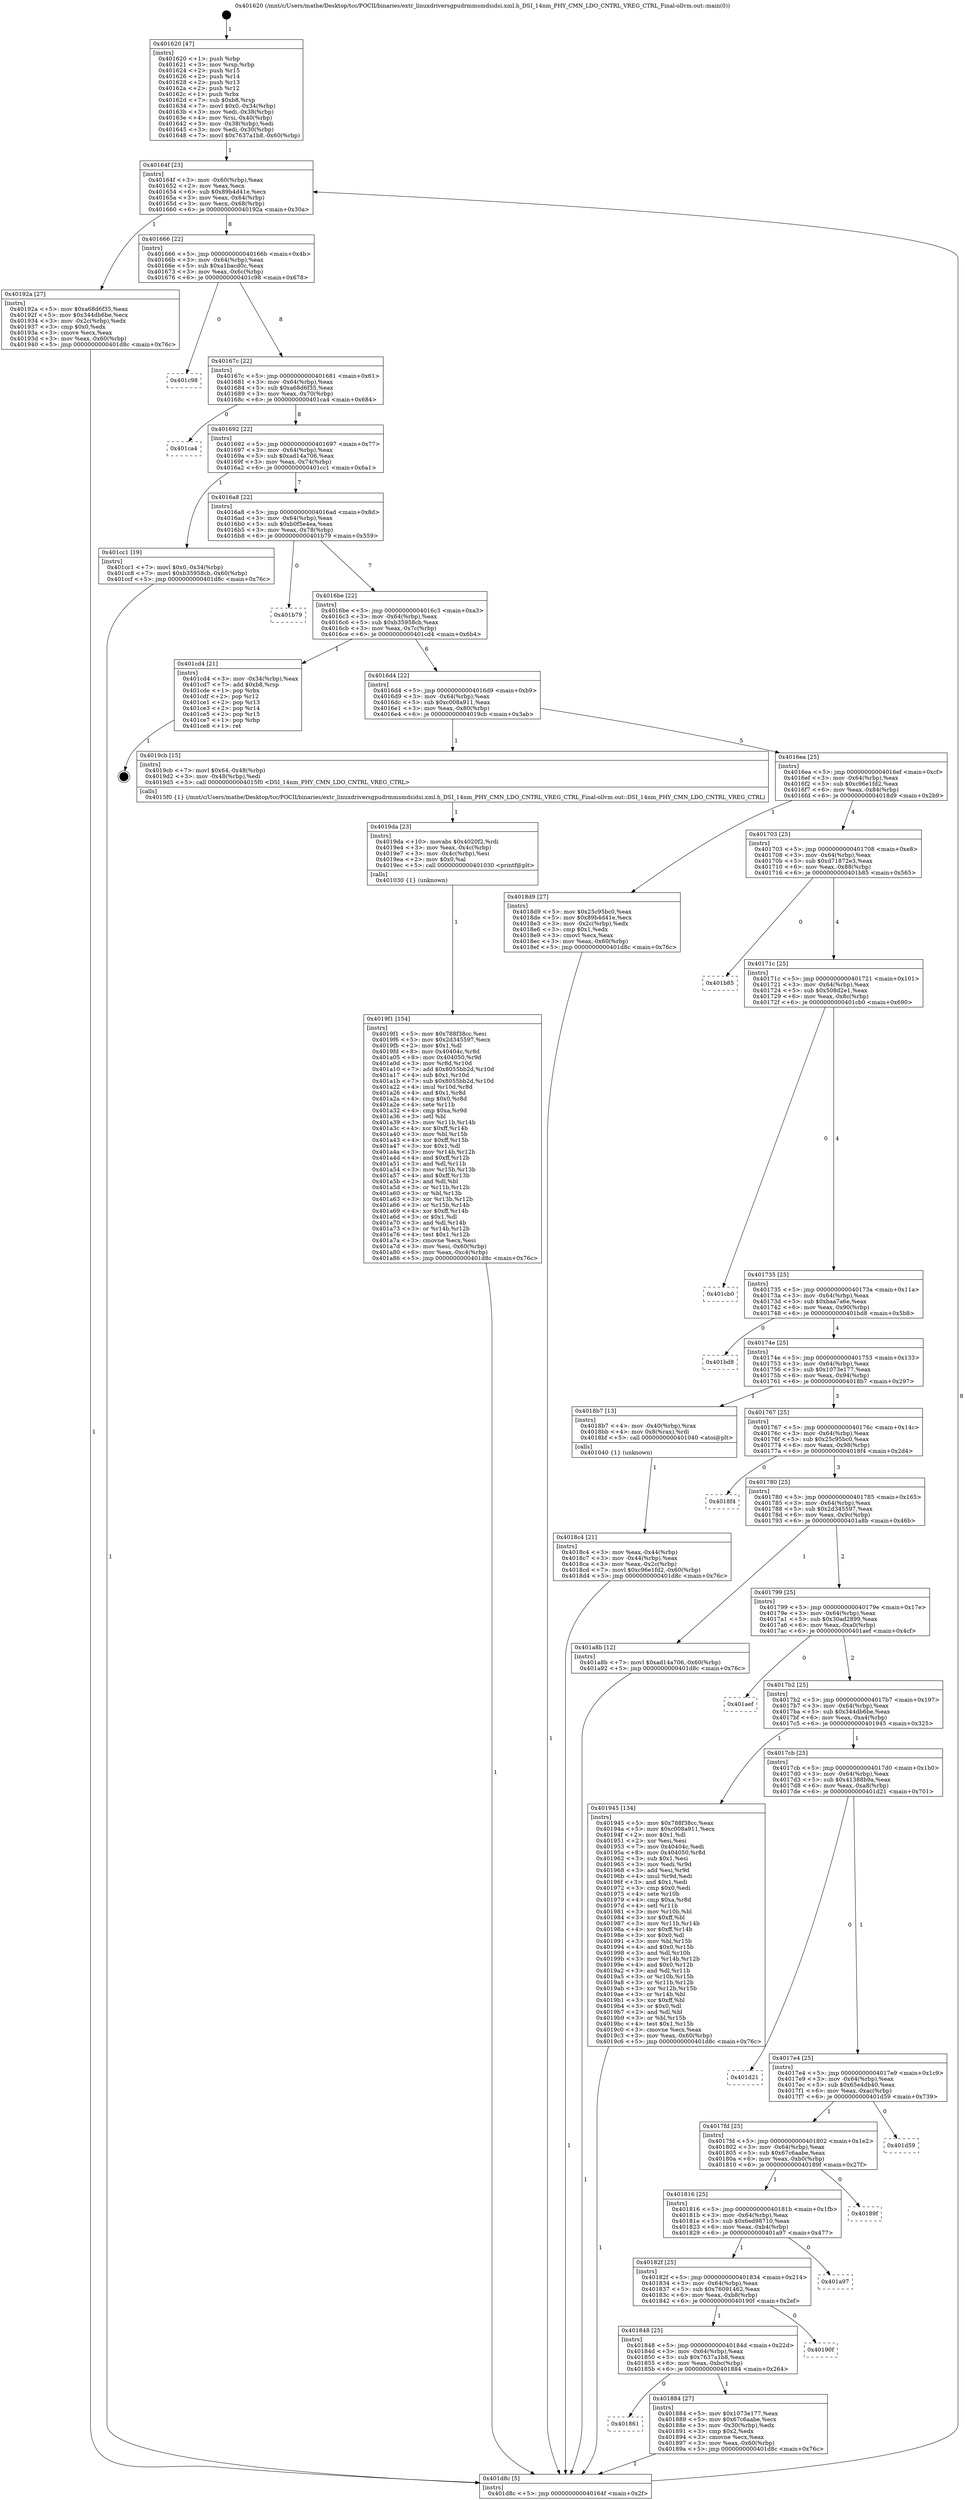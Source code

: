 digraph "0x401620" {
  label = "0x401620 (/mnt/c/Users/mathe/Desktop/tcc/POCII/binaries/extr_linuxdriversgpudrmmsmdsidsi.xml.h_DSI_14nm_PHY_CMN_LDO_CNTRL_VREG_CTRL_Final-ollvm.out::main(0))"
  labelloc = "t"
  node[shape=record]

  Entry [label="",width=0.3,height=0.3,shape=circle,fillcolor=black,style=filled]
  "0x40164f" [label="{
     0x40164f [23]\l
     | [instrs]\l
     &nbsp;&nbsp;0x40164f \<+3\>: mov -0x60(%rbp),%eax\l
     &nbsp;&nbsp;0x401652 \<+2\>: mov %eax,%ecx\l
     &nbsp;&nbsp;0x401654 \<+6\>: sub $0x89b4d41e,%ecx\l
     &nbsp;&nbsp;0x40165a \<+3\>: mov %eax,-0x64(%rbp)\l
     &nbsp;&nbsp;0x40165d \<+3\>: mov %ecx,-0x68(%rbp)\l
     &nbsp;&nbsp;0x401660 \<+6\>: je 000000000040192a \<main+0x30a\>\l
  }"]
  "0x40192a" [label="{
     0x40192a [27]\l
     | [instrs]\l
     &nbsp;&nbsp;0x40192a \<+5\>: mov $0xa68d6f35,%eax\l
     &nbsp;&nbsp;0x40192f \<+5\>: mov $0x344db6be,%ecx\l
     &nbsp;&nbsp;0x401934 \<+3\>: mov -0x2c(%rbp),%edx\l
     &nbsp;&nbsp;0x401937 \<+3\>: cmp $0x0,%edx\l
     &nbsp;&nbsp;0x40193a \<+3\>: cmove %ecx,%eax\l
     &nbsp;&nbsp;0x40193d \<+3\>: mov %eax,-0x60(%rbp)\l
     &nbsp;&nbsp;0x401940 \<+5\>: jmp 0000000000401d8c \<main+0x76c\>\l
  }"]
  "0x401666" [label="{
     0x401666 [22]\l
     | [instrs]\l
     &nbsp;&nbsp;0x401666 \<+5\>: jmp 000000000040166b \<main+0x4b\>\l
     &nbsp;&nbsp;0x40166b \<+3\>: mov -0x64(%rbp),%eax\l
     &nbsp;&nbsp;0x40166e \<+5\>: sub $0xa1bacd0c,%eax\l
     &nbsp;&nbsp;0x401673 \<+3\>: mov %eax,-0x6c(%rbp)\l
     &nbsp;&nbsp;0x401676 \<+6\>: je 0000000000401c98 \<main+0x678\>\l
  }"]
  Exit [label="",width=0.3,height=0.3,shape=circle,fillcolor=black,style=filled,peripheries=2]
  "0x401c98" [label="{
     0x401c98\l
  }", style=dashed]
  "0x40167c" [label="{
     0x40167c [22]\l
     | [instrs]\l
     &nbsp;&nbsp;0x40167c \<+5\>: jmp 0000000000401681 \<main+0x61\>\l
     &nbsp;&nbsp;0x401681 \<+3\>: mov -0x64(%rbp),%eax\l
     &nbsp;&nbsp;0x401684 \<+5\>: sub $0xa68d6f35,%eax\l
     &nbsp;&nbsp;0x401689 \<+3\>: mov %eax,-0x70(%rbp)\l
     &nbsp;&nbsp;0x40168c \<+6\>: je 0000000000401ca4 \<main+0x684\>\l
  }"]
  "0x4019f1" [label="{
     0x4019f1 [154]\l
     | [instrs]\l
     &nbsp;&nbsp;0x4019f1 \<+5\>: mov $0x788f38cc,%esi\l
     &nbsp;&nbsp;0x4019f6 \<+5\>: mov $0x2d345597,%ecx\l
     &nbsp;&nbsp;0x4019fb \<+2\>: mov $0x1,%dl\l
     &nbsp;&nbsp;0x4019fd \<+8\>: mov 0x40404c,%r8d\l
     &nbsp;&nbsp;0x401a05 \<+8\>: mov 0x404050,%r9d\l
     &nbsp;&nbsp;0x401a0d \<+3\>: mov %r8d,%r10d\l
     &nbsp;&nbsp;0x401a10 \<+7\>: add $0x8055bb2d,%r10d\l
     &nbsp;&nbsp;0x401a17 \<+4\>: sub $0x1,%r10d\l
     &nbsp;&nbsp;0x401a1b \<+7\>: sub $0x8055bb2d,%r10d\l
     &nbsp;&nbsp;0x401a22 \<+4\>: imul %r10d,%r8d\l
     &nbsp;&nbsp;0x401a26 \<+4\>: and $0x1,%r8d\l
     &nbsp;&nbsp;0x401a2a \<+4\>: cmp $0x0,%r8d\l
     &nbsp;&nbsp;0x401a2e \<+4\>: sete %r11b\l
     &nbsp;&nbsp;0x401a32 \<+4\>: cmp $0xa,%r9d\l
     &nbsp;&nbsp;0x401a36 \<+3\>: setl %bl\l
     &nbsp;&nbsp;0x401a39 \<+3\>: mov %r11b,%r14b\l
     &nbsp;&nbsp;0x401a3c \<+4\>: xor $0xff,%r14b\l
     &nbsp;&nbsp;0x401a40 \<+3\>: mov %bl,%r15b\l
     &nbsp;&nbsp;0x401a43 \<+4\>: xor $0xff,%r15b\l
     &nbsp;&nbsp;0x401a47 \<+3\>: xor $0x1,%dl\l
     &nbsp;&nbsp;0x401a4a \<+3\>: mov %r14b,%r12b\l
     &nbsp;&nbsp;0x401a4d \<+4\>: and $0xff,%r12b\l
     &nbsp;&nbsp;0x401a51 \<+3\>: and %dl,%r11b\l
     &nbsp;&nbsp;0x401a54 \<+3\>: mov %r15b,%r13b\l
     &nbsp;&nbsp;0x401a57 \<+4\>: and $0xff,%r13b\l
     &nbsp;&nbsp;0x401a5b \<+2\>: and %dl,%bl\l
     &nbsp;&nbsp;0x401a5d \<+3\>: or %r11b,%r12b\l
     &nbsp;&nbsp;0x401a60 \<+3\>: or %bl,%r13b\l
     &nbsp;&nbsp;0x401a63 \<+3\>: xor %r13b,%r12b\l
     &nbsp;&nbsp;0x401a66 \<+3\>: or %r15b,%r14b\l
     &nbsp;&nbsp;0x401a69 \<+4\>: xor $0xff,%r14b\l
     &nbsp;&nbsp;0x401a6d \<+3\>: or $0x1,%dl\l
     &nbsp;&nbsp;0x401a70 \<+3\>: and %dl,%r14b\l
     &nbsp;&nbsp;0x401a73 \<+3\>: or %r14b,%r12b\l
     &nbsp;&nbsp;0x401a76 \<+4\>: test $0x1,%r12b\l
     &nbsp;&nbsp;0x401a7a \<+3\>: cmovne %ecx,%esi\l
     &nbsp;&nbsp;0x401a7d \<+3\>: mov %esi,-0x60(%rbp)\l
     &nbsp;&nbsp;0x401a80 \<+6\>: mov %eax,-0xc4(%rbp)\l
     &nbsp;&nbsp;0x401a86 \<+5\>: jmp 0000000000401d8c \<main+0x76c\>\l
  }"]
  "0x401ca4" [label="{
     0x401ca4\l
  }", style=dashed]
  "0x401692" [label="{
     0x401692 [22]\l
     | [instrs]\l
     &nbsp;&nbsp;0x401692 \<+5\>: jmp 0000000000401697 \<main+0x77\>\l
     &nbsp;&nbsp;0x401697 \<+3\>: mov -0x64(%rbp),%eax\l
     &nbsp;&nbsp;0x40169a \<+5\>: sub $0xad14a706,%eax\l
     &nbsp;&nbsp;0x40169f \<+3\>: mov %eax,-0x74(%rbp)\l
     &nbsp;&nbsp;0x4016a2 \<+6\>: je 0000000000401cc1 \<main+0x6a1\>\l
  }"]
  "0x4019da" [label="{
     0x4019da [23]\l
     | [instrs]\l
     &nbsp;&nbsp;0x4019da \<+10\>: movabs $0x4020f2,%rdi\l
     &nbsp;&nbsp;0x4019e4 \<+3\>: mov %eax,-0x4c(%rbp)\l
     &nbsp;&nbsp;0x4019e7 \<+3\>: mov -0x4c(%rbp),%esi\l
     &nbsp;&nbsp;0x4019ea \<+2\>: mov $0x0,%al\l
     &nbsp;&nbsp;0x4019ec \<+5\>: call 0000000000401030 \<printf@plt\>\l
     | [calls]\l
     &nbsp;&nbsp;0x401030 \{1\} (unknown)\l
  }"]
  "0x401cc1" [label="{
     0x401cc1 [19]\l
     | [instrs]\l
     &nbsp;&nbsp;0x401cc1 \<+7\>: movl $0x0,-0x34(%rbp)\l
     &nbsp;&nbsp;0x401cc8 \<+7\>: movl $0xb35958cb,-0x60(%rbp)\l
     &nbsp;&nbsp;0x401ccf \<+5\>: jmp 0000000000401d8c \<main+0x76c\>\l
  }"]
  "0x4016a8" [label="{
     0x4016a8 [22]\l
     | [instrs]\l
     &nbsp;&nbsp;0x4016a8 \<+5\>: jmp 00000000004016ad \<main+0x8d\>\l
     &nbsp;&nbsp;0x4016ad \<+3\>: mov -0x64(%rbp),%eax\l
     &nbsp;&nbsp;0x4016b0 \<+5\>: sub $0xb0f5e4ea,%eax\l
     &nbsp;&nbsp;0x4016b5 \<+3\>: mov %eax,-0x78(%rbp)\l
     &nbsp;&nbsp;0x4016b8 \<+6\>: je 0000000000401b79 \<main+0x559\>\l
  }"]
  "0x4018c4" [label="{
     0x4018c4 [21]\l
     | [instrs]\l
     &nbsp;&nbsp;0x4018c4 \<+3\>: mov %eax,-0x44(%rbp)\l
     &nbsp;&nbsp;0x4018c7 \<+3\>: mov -0x44(%rbp),%eax\l
     &nbsp;&nbsp;0x4018ca \<+3\>: mov %eax,-0x2c(%rbp)\l
     &nbsp;&nbsp;0x4018cd \<+7\>: movl $0xc96e1fd2,-0x60(%rbp)\l
     &nbsp;&nbsp;0x4018d4 \<+5\>: jmp 0000000000401d8c \<main+0x76c\>\l
  }"]
  "0x401b79" [label="{
     0x401b79\l
  }", style=dashed]
  "0x4016be" [label="{
     0x4016be [22]\l
     | [instrs]\l
     &nbsp;&nbsp;0x4016be \<+5\>: jmp 00000000004016c3 \<main+0xa3\>\l
     &nbsp;&nbsp;0x4016c3 \<+3\>: mov -0x64(%rbp),%eax\l
     &nbsp;&nbsp;0x4016c6 \<+5\>: sub $0xb35958cb,%eax\l
     &nbsp;&nbsp;0x4016cb \<+3\>: mov %eax,-0x7c(%rbp)\l
     &nbsp;&nbsp;0x4016ce \<+6\>: je 0000000000401cd4 \<main+0x6b4\>\l
  }"]
  "0x401620" [label="{
     0x401620 [47]\l
     | [instrs]\l
     &nbsp;&nbsp;0x401620 \<+1\>: push %rbp\l
     &nbsp;&nbsp;0x401621 \<+3\>: mov %rsp,%rbp\l
     &nbsp;&nbsp;0x401624 \<+2\>: push %r15\l
     &nbsp;&nbsp;0x401626 \<+2\>: push %r14\l
     &nbsp;&nbsp;0x401628 \<+2\>: push %r13\l
     &nbsp;&nbsp;0x40162a \<+2\>: push %r12\l
     &nbsp;&nbsp;0x40162c \<+1\>: push %rbx\l
     &nbsp;&nbsp;0x40162d \<+7\>: sub $0xb8,%rsp\l
     &nbsp;&nbsp;0x401634 \<+7\>: movl $0x0,-0x34(%rbp)\l
     &nbsp;&nbsp;0x40163b \<+3\>: mov %edi,-0x38(%rbp)\l
     &nbsp;&nbsp;0x40163e \<+4\>: mov %rsi,-0x40(%rbp)\l
     &nbsp;&nbsp;0x401642 \<+3\>: mov -0x38(%rbp),%edi\l
     &nbsp;&nbsp;0x401645 \<+3\>: mov %edi,-0x30(%rbp)\l
     &nbsp;&nbsp;0x401648 \<+7\>: movl $0x7637a1b8,-0x60(%rbp)\l
  }"]
  "0x401cd4" [label="{
     0x401cd4 [21]\l
     | [instrs]\l
     &nbsp;&nbsp;0x401cd4 \<+3\>: mov -0x34(%rbp),%eax\l
     &nbsp;&nbsp;0x401cd7 \<+7\>: add $0xb8,%rsp\l
     &nbsp;&nbsp;0x401cde \<+1\>: pop %rbx\l
     &nbsp;&nbsp;0x401cdf \<+2\>: pop %r12\l
     &nbsp;&nbsp;0x401ce1 \<+2\>: pop %r13\l
     &nbsp;&nbsp;0x401ce3 \<+2\>: pop %r14\l
     &nbsp;&nbsp;0x401ce5 \<+2\>: pop %r15\l
     &nbsp;&nbsp;0x401ce7 \<+1\>: pop %rbp\l
     &nbsp;&nbsp;0x401ce8 \<+1\>: ret\l
  }"]
  "0x4016d4" [label="{
     0x4016d4 [22]\l
     | [instrs]\l
     &nbsp;&nbsp;0x4016d4 \<+5\>: jmp 00000000004016d9 \<main+0xb9\>\l
     &nbsp;&nbsp;0x4016d9 \<+3\>: mov -0x64(%rbp),%eax\l
     &nbsp;&nbsp;0x4016dc \<+5\>: sub $0xc008a911,%eax\l
     &nbsp;&nbsp;0x4016e1 \<+3\>: mov %eax,-0x80(%rbp)\l
     &nbsp;&nbsp;0x4016e4 \<+6\>: je 00000000004019cb \<main+0x3ab\>\l
  }"]
  "0x401d8c" [label="{
     0x401d8c [5]\l
     | [instrs]\l
     &nbsp;&nbsp;0x401d8c \<+5\>: jmp 000000000040164f \<main+0x2f\>\l
  }"]
  "0x4019cb" [label="{
     0x4019cb [15]\l
     | [instrs]\l
     &nbsp;&nbsp;0x4019cb \<+7\>: movl $0x64,-0x48(%rbp)\l
     &nbsp;&nbsp;0x4019d2 \<+3\>: mov -0x48(%rbp),%edi\l
     &nbsp;&nbsp;0x4019d5 \<+5\>: call 00000000004015f0 \<DSI_14nm_PHY_CMN_LDO_CNTRL_VREG_CTRL\>\l
     | [calls]\l
     &nbsp;&nbsp;0x4015f0 \{1\} (/mnt/c/Users/mathe/Desktop/tcc/POCII/binaries/extr_linuxdriversgpudrmmsmdsidsi.xml.h_DSI_14nm_PHY_CMN_LDO_CNTRL_VREG_CTRL_Final-ollvm.out::DSI_14nm_PHY_CMN_LDO_CNTRL_VREG_CTRL)\l
  }"]
  "0x4016ea" [label="{
     0x4016ea [25]\l
     | [instrs]\l
     &nbsp;&nbsp;0x4016ea \<+5\>: jmp 00000000004016ef \<main+0xcf\>\l
     &nbsp;&nbsp;0x4016ef \<+3\>: mov -0x64(%rbp),%eax\l
     &nbsp;&nbsp;0x4016f2 \<+5\>: sub $0xc96e1fd2,%eax\l
     &nbsp;&nbsp;0x4016f7 \<+6\>: mov %eax,-0x84(%rbp)\l
     &nbsp;&nbsp;0x4016fd \<+6\>: je 00000000004018d9 \<main+0x2b9\>\l
  }"]
  "0x401861" [label="{
     0x401861\l
  }", style=dashed]
  "0x4018d9" [label="{
     0x4018d9 [27]\l
     | [instrs]\l
     &nbsp;&nbsp;0x4018d9 \<+5\>: mov $0x25c95bc0,%eax\l
     &nbsp;&nbsp;0x4018de \<+5\>: mov $0x89b4d41e,%ecx\l
     &nbsp;&nbsp;0x4018e3 \<+3\>: mov -0x2c(%rbp),%edx\l
     &nbsp;&nbsp;0x4018e6 \<+3\>: cmp $0x1,%edx\l
     &nbsp;&nbsp;0x4018e9 \<+3\>: cmovl %ecx,%eax\l
     &nbsp;&nbsp;0x4018ec \<+3\>: mov %eax,-0x60(%rbp)\l
     &nbsp;&nbsp;0x4018ef \<+5\>: jmp 0000000000401d8c \<main+0x76c\>\l
  }"]
  "0x401703" [label="{
     0x401703 [25]\l
     | [instrs]\l
     &nbsp;&nbsp;0x401703 \<+5\>: jmp 0000000000401708 \<main+0xe8\>\l
     &nbsp;&nbsp;0x401708 \<+3\>: mov -0x64(%rbp),%eax\l
     &nbsp;&nbsp;0x40170b \<+5\>: sub $0xd71872e3,%eax\l
     &nbsp;&nbsp;0x401710 \<+6\>: mov %eax,-0x88(%rbp)\l
     &nbsp;&nbsp;0x401716 \<+6\>: je 0000000000401b85 \<main+0x565\>\l
  }"]
  "0x401884" [label="{
     0x401884 [27]\l
     | [instrs]\l
     &nbsp;&nbsp;0x401884 \<+5\>: mov $0x1073e177,%eax\l
     &nbsp;&nbsp;0x401889 \<+5\>: mov $0x67c6aabe,%ecx\l
     &nbsp;&nbsp;0x40188e \<+3\>: mov -0x30(%rbp),%edx\l
     &nbsp;&nbsp;0x401891 \<+3\>: cmp $0x2,%edx\l
     &nbsp;&nbsp;0x401894 \<+3\>: cmovne %ecx,%eax\l
     &nbsp;&nbsp;0x401897 \<+3\>: mov %eax,-0x60(%rbp)\l
     &nbsp;&nbsp;0x40189a \<+5\>: jmp 0000000000401d8c \<main+0x76c\>\l
  }"]
  "0x401b85" [label="{
     0x401b85\l
  }", style=dashed]
  "0x40171c" [label="{
     0x40171c [25]\l
     | [instrs]\l
     &nbsp;&nbsp;0x40171c \<+5\>: jmp 0000000000401721 \<main+0x101\>\l
     &nbsp;&nbsp;0x401721 \<+3\>: mov -0x64(%rbp),%eax\l
     &nbsp;&nbsp;0x401724 \<+5\>: sub $0x508d2e1,%eax\l
     &nbsp;&nbsp;0x401729 \<+6\>: mov %eax,-0x8c(%rbp)\l
     &nbsp;&nbsp;0x40172f \<+6\>: je 0000000000401cb0 \<main+0x690\>\l
  }"]
  "0x401848" [label="{
     0x401848 [25]\l
     | [instrs]\l
     &nbsp;&nbsp;0x401848 \<+5\>: jmp 000000000040184d \<main+0x22d\>\l
     &nbsp;&nbsp;0x40184d \<+3\>: mov -0x64(%rbp),%eax\l
     &nbsp;&nbsp;0x401850 \<+5\>: sub $0x7637a1b8,%eax\l
     &nbsp;&nbsp;0x401855 \<+6\>: mov %eax,-0xbc(%rbp)\l
     &nbsp;&nbsp;0x40185b \<+6\>: je 0000000000401884 \<main+0x264\>\l
  }"]
  "0x401cb0" [label="{
     0x401cb0\l
  }", style=dashed]
  "0x401735" [label="{
     0x401735 [25]\l
     | [instrs]\l
     &nbsp;&nbsp;0x401735 \<+5\>: jmp 000000000040173a \<main+0x11a\>\l
     &nbsp;&nbsp;0x40173a \<+3\>: mov -0x64(%rbp),%eax\l
     &nbsp;&nbsp;0x40173d \<+5\>: sub $0xbaa7a6e,%eax\l
     &nbsp;&nbsp;0x401742 \<+6\>: mov %eax,-0x90(%rbp)\l
     &nbsp;&nbsp;0x401748 \<+6\>: je 0000000000401bd8 \<main+0x5b8\>\l
  }"]
  "0x40190f" [label="{
     0x40190f\l
  }", style=dashed]
  "0x401bd8" [label="{
     0x401bd8\l
  }", style=dashed]
  "0x40174e" [label="{
     0x40174e [25]\l
     | [instrs]\l
     &nbsp;&nbsp;0x40174e \<+5\>: jmp 0000000000401753 \<main+0x133\>\l
     &nbsp;&nbsp;0x401753 \<+3\>: mov -0x64(%rbp),%eax\l
     &nbsp;&nbsp;0x401756 \<+5\>: sub $0x1073e177,%eax\l
     &nbsp;&nbsp;0x40175b \<+6\>: mov %eax,-0x94(%rbp)\l
     &nbsp;&nbsp;0x401761 \<+6\>: je 00000000004018b7 \<main+0x297\>\l
  }"]
  "0x40182f" [label="{
     0x40182f [25]\l
     | [instrs]\l
     &nbsp;&nbsp;0x40182f \<+5\>: jmp 0000000000401834 \<main+0x214\>\l
     &nbsp;&nbsp;0x401834 \<+3\>: mov -0x64(%rbp),%eax\l
     &nbsp;&nbsp;0x401837 \<+5\>: sub $0x76091462,%eax\l
     &nbsp;&nbsp;0x40183c \<+6\>: mov %eax,-0xb8(%rbp)\l
     &nbsp;&nbsp;0x401842 \<+6\>: je 000000000040190f \<main+0x2ef\>\l
  }"]
  "0x4018b7" [label="{
     0x4018b7 [13]\l
     | [instrs]\l
     &nbsp;&nbsp;0x4018b7 \<+4\>: mov -0x40(%rbp),%rax\l
     &nbsp;&nbsp;0x4018bb \<+4\>: mov 0x8(%rax),%rdi\l
     &nbsp;&nbsp;0x4018bf \<+5\>: call 0000000000401040 \<atoi@plt\>\l
     | [calls]\l
     &nbsp;&nbsp;0x401040 \{1\} (unknown)\l
  }"]
  "0x401767" [label="{
     0x401767 [25]\l
     | [instrs]\l
     &nbsp;&nbsp;0x401767 \<+5\>: jmp 000000000040176c \<main+0x14c\>\l
     &nbsp;&nbsp;0x40176c \<+3\>: mov -0x64(%rbp),%eax\l
     &nbsp;&nbsp;0x40176f \<+5\>: sub $0x25c95bc0,%eax\l
     &nbsp;&nbsp;0x401774 \<+6\>: mov %eax,-0x98(%rbp)\l
     &nbsp;&nbsp;0x40177a \<+6\>: je 00000000004018f4 \<main+0x2d4\>\l
  }"]
  "0x401a97" [label="{
     0x401a97\l
  }", style=dashed]
  "0x4018f4" [label="{
     0x4018f4\l
  }", style=dashed]
  "0x401780" [label="{
     0x401780 [25]\l
     | [instrs]\l
     &nbsp;&nbsp;0x401780 \<+5\>: jmp 0000000000401785 \<main+0x165\>\l
     &nbsp;&nbsp;0x401785 \<+3\>: mov -0x64(%rbp),%eax\l
     &nbsp;&nbsp;0x401788 \<+5\>: sub $0x2d345597,%eax\l
     &nbsp;&nbsp;0x40178d \<+6\>: mov %eax,-0x9c(%rbp)\l
     &nbsp;&nbsp;0x401793 \<+6\>: je 0000000000401a8b \<main+0x46b\>\l
  }"]
  "0x401816" [label="{
     0x401816 [25]\l
     | [instrs]\l
     &nbsp;&nbsp;0x401816 \<+5\>: jmp 000000000040181b \<main+0x1fb\>\l
     &nbsp;&nbsp;0x40181b \<+3\>: mov -0x64(%rbp),%eax\l
     &nbsp;&nbsp;0x40181e \<+5\>: sub $0x6ed98710,%eax\l
     &nbsp;&nbsp;0x401823 \<+6\>: mov %eax,-0xb4(%rbp)\l
     &nbsp;&nbsp;0x401829 \<+6\>: je 0000000000401a97 \<main+0x477\>\l
  }"]
  "0x401a8b" [label="{
     0x401a8b [12]\l
     | [instrs]\l
     &nbsp;&nbsp;0x401a8b \<+7\>: movl $0xad14a706,-0x60(%rbp)\l
     &nbsp;&nbsp;0x401a92 \<+5\>: jmp 0000000000401d8c \<main+0x76c\>\l
  }"]
  "0x401799" [label="{
     0x401799 [25]\l
     | [instrs]\l
     &nbsp;&nbsp;0x401799 \<+5\>: jmp 000000000040179e \<main+0x17e\>\l
     &nbsp;&nbsp;0x40179e \<+3\>: mov -0x64(%rbp),%eax\l
     &nbsp;&nbsp;0x4017a1 \<+5\>: sub $0x30ad2899,%eax\l
     &nbsp;&nbsp;0x4017a6 \<+6\>: mov %eax,-0xa0(%rbp)\l
     &nbsp;&nbsp;0x4017ac \<+6\>: je 0000000000401aef \<main+0x4cf\>\l
  }"]
  "0x40189f" [label="{
     0x40189f\l
  }", style=dashed]
  "0x401aef" [label="{
     0x401aef\l
  }", style=dashed]
  "0x4017b2" [label="{
     0x4017b2 [25]\l
     | [instrs]\l
     &nbsp;&nbsp;0x4017b2 \<+5\>: jmp 00000000004017b7 \<main+0x197\>\l
     &nbsp;&nbsp;0x4017b7 \<+3\>: mov -0x64(%rbp),%eax\l
     &nbsp;&nbsp;0x4017ba \<+5\>: sub $0x344db6be,%eax\l
     &nbsp;&nbsp;0x4017bf \<+6\>: mov %eax,-0xa4(%rbp)\l
     &nbsp;&nbsp;0x4017c5 \<+6\>: je 0000000000401945 \<main+0x325\>\l
  }"]
  "0x4017fd" [label="{
     0x4017fd [25]\l
     | [instrs]\l
     &nbsp;&nbsp;0x4017fd \<+5\>: jmp 0000000000401802 \<main+0x1e2\>\l
     &nbsp;&nbsp;0x401802 \<+3\>: mov -0x64(%rbp),%eax\l
     &nbsp;&nbsp;0x401805 \<+5\>: sub $0x67c6aabe,%eax\l
     &nbsp;&nbsp;0x40180a \<+6\>: mov %eax,-0xb0(%rbp)\l
     &nbsp;&nbsp;0x401810 \<+6\>: je 000000000040189f \<main+0x27f\>\l
  }"]
  "0x401945" [label="{
     0x401945 [134]\l
     | [instrs]\l
     &nbsp;&nbsp;0x401945 \<+5\>: mov $0x788f38cc,%eax\l
     &nbsp;&nbsp;0x40194a \<+5\>: mov $0xc008a911,%ecx\l
     &nbsp;&nbsp;0x40194f \<+2\>: mov $0x1,%dl\l
     &nbsp;&nbsp;0x401951 \<+2\>: xor %esi,%esi\l
     &nbsp;&nbsp;0x401953 \<+7\>: mov 0x40404c,%edi\l
     &nbsp;&nbsp;0x40195a \<+8\>: mov 0x404050,%r8d\l
     &nbsp;&nbsp;0x401962 \<+3\>: sub $0x1,%esi\l
     &nbsp;&nbsp;0x401965 \<+3\>: mov %edi,%r9d\l
     &nbsp;&nbsp;0x401968 \<+3\>: add %esi,%r9d\l
     &nbsp;&nbsp;0x40196b \<+4\>: imul %r9d,%edi\l
     &nbsp;&nbsp;0x40196f \<+3\>: and $0x1,%edi\l
     &nbsp;&nbsp;0x401972 \<+3\>: cmp $0x0,%edi\l
     &nbsp;&nbsp;0x401975 \<+4\>: sete %r10b\l
     &nbsp;&nbsp;0x401979 \<+4\>: cmp $0xa,%r8d\l
     &nbsp;&nbsp;0x40197d \<+4\>: setl %r11b\l
     &nbsp;&nbsp;0x401981 \<+3\>: mov %r10b,%bl\l
     &nbsp;&nbsp;0x401984 \<+3\>: xor $0xff,%bl\l
     &nbsp;&nbsp;0x401987 \<+3\>: mov %r11b,%r14b\l
     &nbsp;&nbsp;0x40198a \<+4\>: xor $0xff,%r14b\l
     &nbsp;&nbsp;0x40198e \<+3\>: xor $0x0,%dl\l
     &nbsp;&nbsp;0x401991 \<+3\>: mov %bl,%r15b\l
     &nbsp;&nbsp;0x401994 \<+4\>: and $0x0,%r15b\l
     &nbsp;&nbsp;0x401998 \<+3\>: and %dl,%r10b\l
     &nbsp;&nbsp;0x40199b \<+3\>: mov %r14b,%r12b\l
     &nbsp;&nbsp;0x40199e \<+4\>: and $0x0,%r12b\l
     &nbsp;&nbsp;0x4019a2 \<+3\>: and %dl,%r11b\l
     &nbsp;&nbsp;0x4019a5 \<+3\>: or %r10b,%r15b\l
     &nbsp;&nbsp;0x4019a8 \<+3\>: or %r11b,%r12b\l
     &nbsp;&nbsp;0x4019ab \<+3\>: xor %r12b,%r15b\l
     &nbsp;&nbsp;0x4019ae \<+3\>: or %r14b,%bl\l
     &nbsp;&nbsp;0x4019b1 \<+3\>: xor $0xff,%bl\l
     &nbsp;&nbsp;0x4019b4 \<+3\>: or $0x0,%dl\l
     &nbsp;&nbsp;0x4019b7 \<+2\>: and %dl,%bl\l
     &nbsp;&nbsp;0x4019b9 \<+3\>: or %bl,%r15b\l
     &nbsp;&nbsp;0x4019bc \<+4\>: test $0x1,%r15b\l
     &nbsp;&nbsp;0x4019c0 \<+3\>: cmovne %ecx,%eax\l
     &nbsp;&nbsp;0x4019c3 \<+3\>: mov %eax,-0x60(%rbp)\l
     &nbsp;&nbsp;0x4019c6 \<+5\>: jmp 0000000000401d8c \<main+0x76c\>\l
  }"]
  "0x4017cb" [label="{
     0x4017cb [25]\l
     | [instrs]\l
     &nbsp;&nbsp;0x4017cb \<+5\>: jmp 00000000004017d0 \<main+0x1b0\>\l
     &nbsp;&nbsp;0x4017d0 \<+3\>: mov -0x64(%rbp),%eax\l
     &nbsp;&nbsp;0x4017d3 \<+5\>: sub $0x41388b9a,%eax\l
     &nbsp;&nbsp;0x4017d8 \<+6\>: mov %eax,-0xa8(%rbp)\l
     &nbsp;&nbsp;0x4017de \<+6\>: je 0000000000401d21 \<main+0x701\>\l
  }"]
  "0x401d59" [label="{
     0x401d59\l
  }", style=dashed]
  "0x401d21" [label="{
     0x401d21\l
  }", style=dashed]
  "0x4017e4" [label="{
     0x4017e4 [25]\l
     | [instrs]\l
     &nbsp;&nbsp;0x4017e4 \<+5\>: jmp 00000000004017e9 \<main+0x1c9\>\l
     &nbsp;&nbsp;0x4017e9 \<+3\>: mov -0x64(%rbp),%eax\l
     &nbsp;&nbsp;0x4017ec \<+5\>: sub $0x65e4db40,%eax\l
     &nbsp;&nbsp;0x4017f1 \<+6\>: mov %eax,-0xac(%rbp)\l
     &nbsp;&nbsp;0x4017f7 \<+6\>: je 0000000000401d59 \<main+0x739\>\l
  }"]
  Entry -> "0x401620" [label=" 1"]
  "0x40164f" -> "0x40192a" [label=" 1"]
  "0x40164f" -> "0x401666" [label=" 8"]
  "0x401cd4" -> Exit [label=" 1"]
  "0x401666" -> "0x401c98" [label=" 0"]
  "0x401666" -> "0x40167c" [label=" 8"]
  "0x401cc1" -> "0x401d8c" [label=" 1"]
  "0x40167c" -> "0x401ca4" [label=" 0"]
  "0x40167c" -> "0x401692" [label=" 8"]
  "0x401a8b" -> "0x401d8c" [label=" 1"]
  "0x401692" -> "0x401cc1" [label=" 1"]
  "0x401692" -> "0x4016a8" [label=" 7"]
  "0x4019f1" -> "0x401d8c" [label=" 1"]
  "0x4016a8" -> "0x401b79" [label=" 0"]
  "0x4016a8" -> "0x4016be" [label=" 7"]
  "0x4019da" -> "0x4019f1" [label=" 1"]
  "0x4016be" -> "0x401cd4" [label=" 1"]
  "0x4016be" -> "0x4016d4" [label=" 6"]
  "0x4019cb" -> "0x4019da" [label=" 1"]
  "0x4016d4" -> "0x4019cb" [label=" 1"]
  "0x4016d4" -> "0x4016ea" [label=" 5"]
  "0x401945" -> "0x401d8c" [label=" 1"]
  "0x4016ea" -> "0x4018d9" [label=" 1"]
  "0x4016ea" -> "0x401703" [label=" 4"]
  "0x40192a" -> "0x401d8c" [label=" 1"]
  "0x401703" -> "0x401b85" [label=" 0"]
  "0x401703" -> "0x40171c" [label=" 4"]
  "0x4018d9" -> "0x401d8c" [label=" 1"]
  "0x40171c" -> "0x401cb0" [label=" 0"]
  "0x40171c" -> "0x401735" [label=" 4"]
  "0x4018b7" -> "0x4018c4" [label=" 1"]
  "0x401735" -> "0x401bd8" [label=" 0"]
  "0x401735" -> "0x40174e" [label=" 4"]
  "0x401d8c" -> "0x40164f" [label=" 8"]
  "0x40174e" -> "0x4018b7" [label=" 1"]
  "0x40174e" -> "0x401767" [label=" 3"]
  "0x401884" -> "0x401d8c" [label=" 1"]
  "0x401767" -> "0x4018f4" [label=" 0"]
  "0x401767" -> "0x401780" [label=" 3"]
  "0x401848" -> "0x401861" [label=" 0"]
  "0x401780" -> "0x401a8b" [label=" 1"]
  "0x401780" -> "0x401799" [label=" 2"]
  "0x4018c4" -> "0x401d8c" [label=" 1"]
  "0x401799" -> "0x401aef" [label=" 0"]
  "0x401799" -> "0x4017b2" [label=" 2"]
  "0x40182f" -> "0x401848" [label=" 1"]
  "0x4017b2" -> "0x401945" [label=" 1"]
  "0x4017b2" -> "0x4017cb" [label=" 1"]
  "0x401620" -> "0x40164f" [label=" 1"]
  "0x4017cb" -> "0x401d21" [label=" 0"]
  "0x4017cb" -> "0x4017e4" [label=" 1"]
  "0x401816" -> "0x40182f" [label=" 1"]
  "0x4017e4" -> "0x401d59" [label=" 0"]
  "0x4017e4" -> "0x4017fd" [label=" 1"]
  "0x40182f" -> "0x40190f" [label=" 0"]
  "0x4017fd" -> "0x40189f" [label=" 0"]
  "0x4017fd" -> "0x401816" [label=" 1"]
  "0x401848" -> "0x401884" [label=" 1"]
  "0x401816" -> "0x401a97" [label=" 0"]
}
